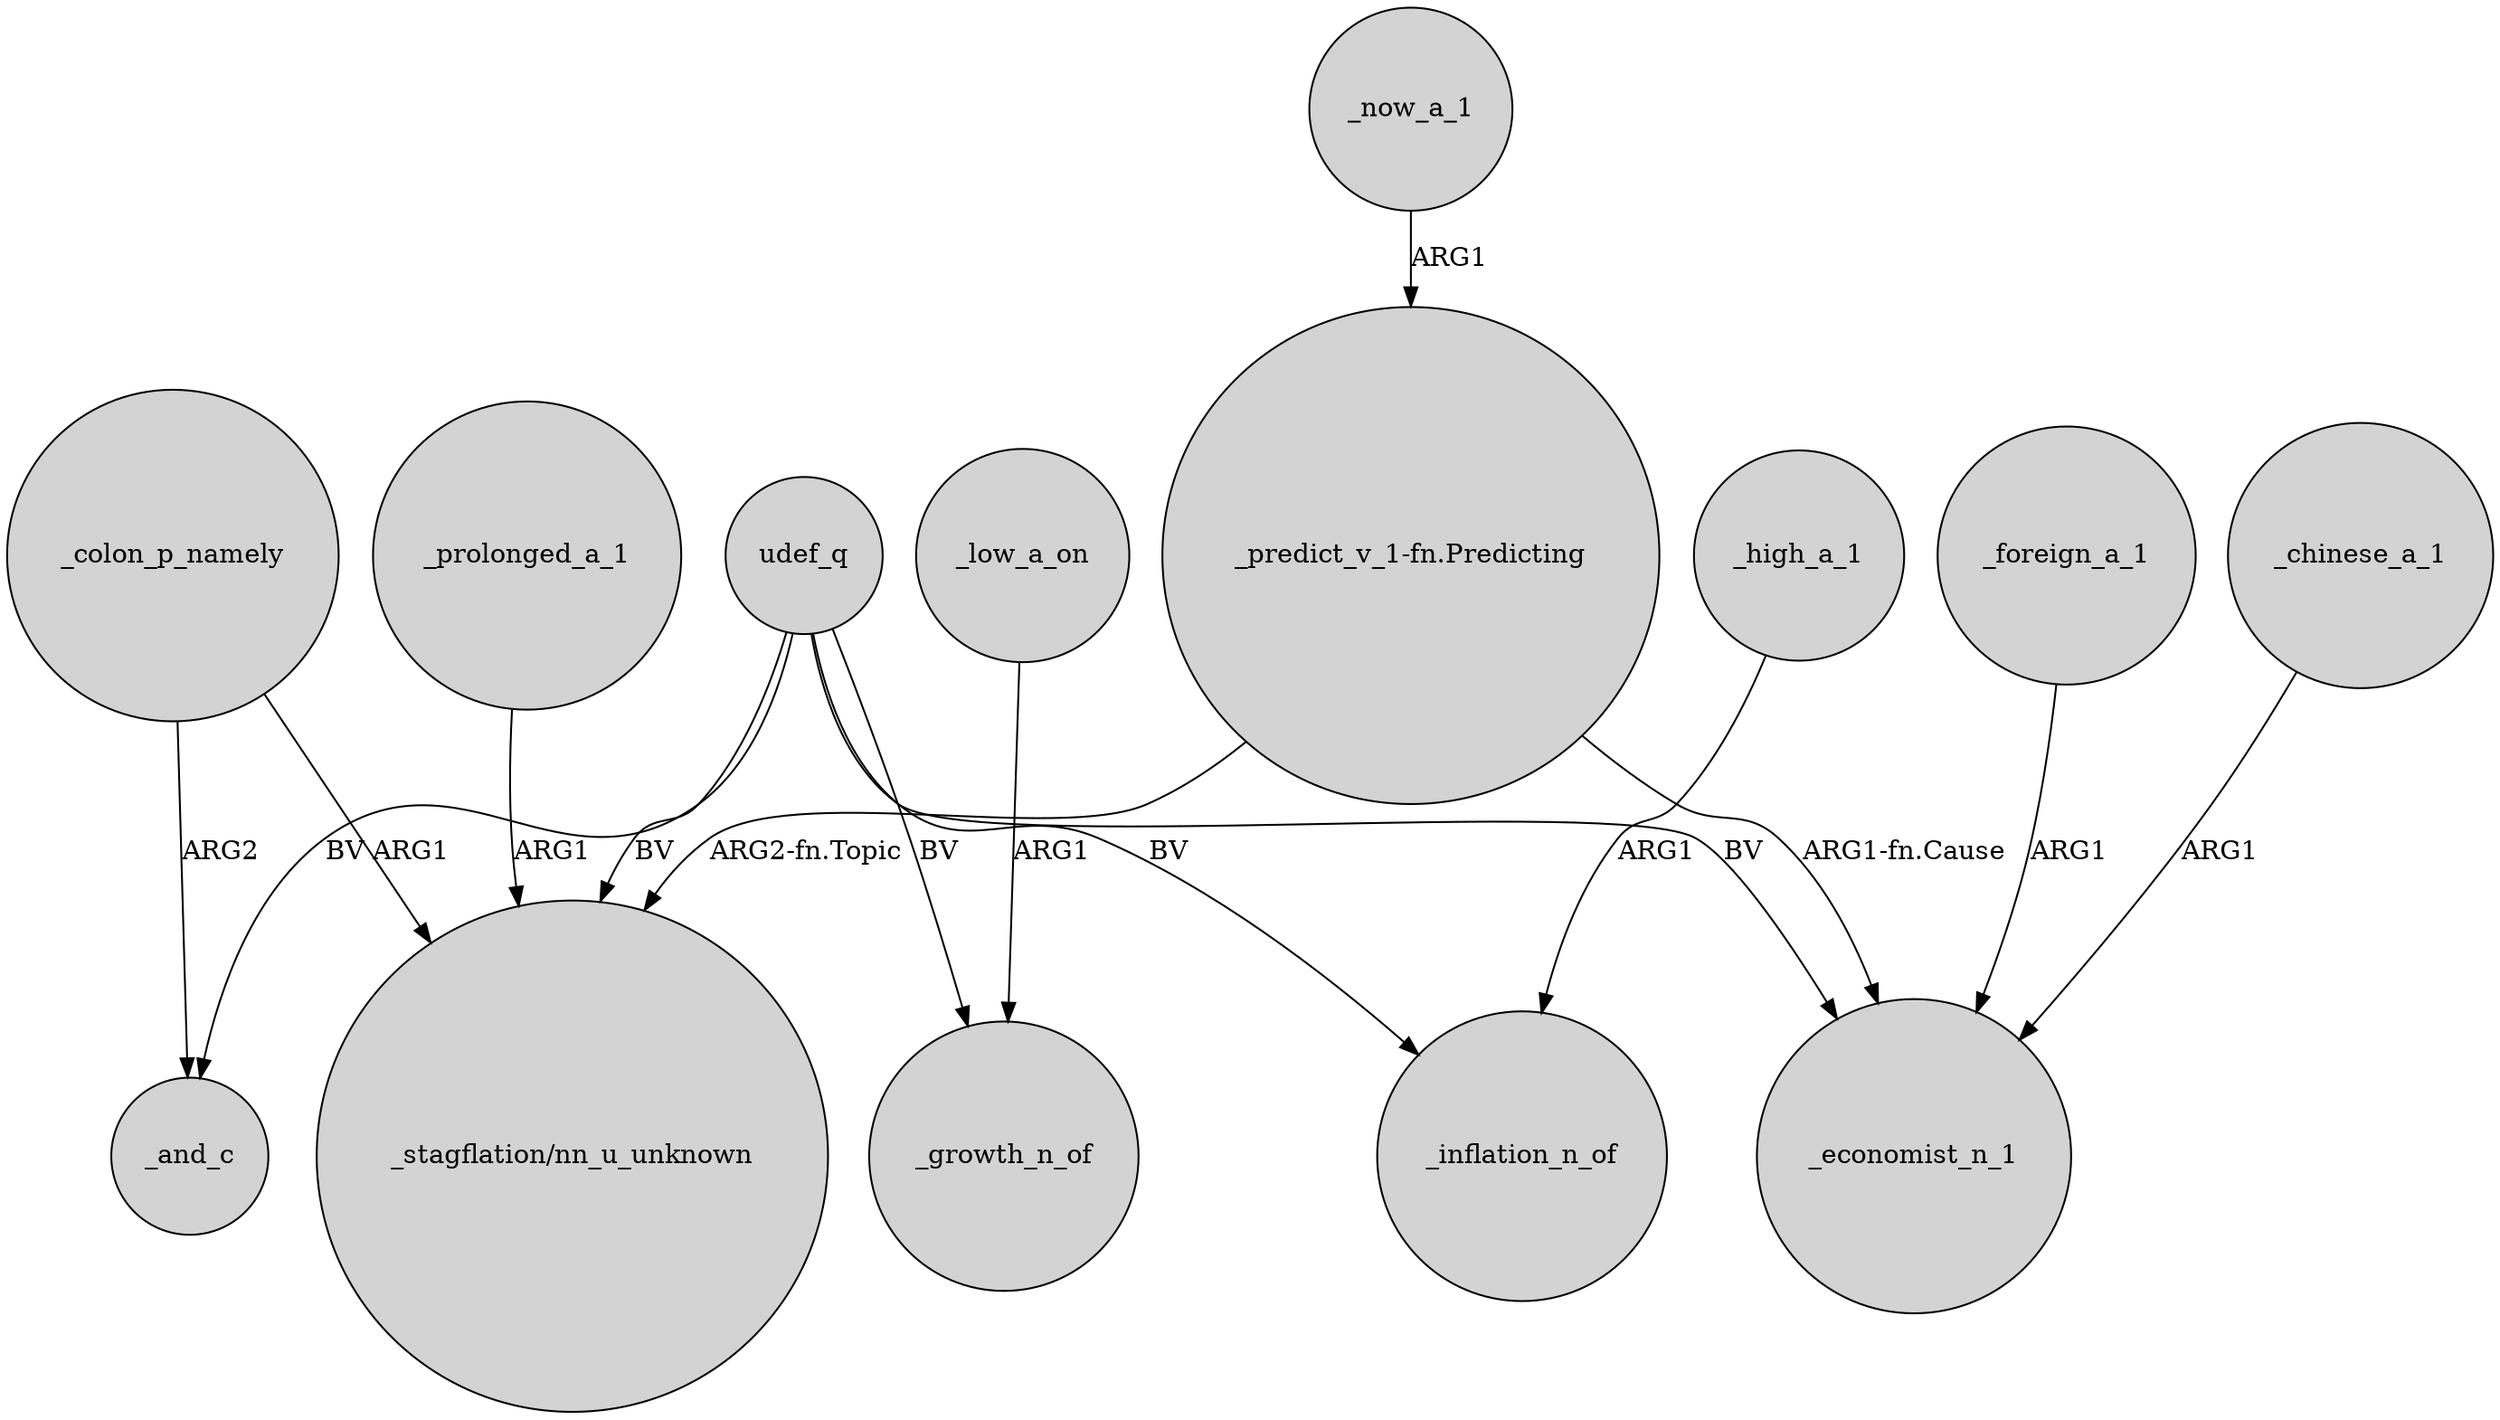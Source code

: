 digraph {
	node [shape=circle style=filled]
	_prolonged_a_1 -> "_stagflation/nn_u_unknown" [label=ARG1]
	_colon_p_namely -> "_stagflation/nn_u_unknown" [label=ARG1]
	udef_q -> _inflation_n_of [label=BV]
	"_predict_v_1-fn.Predicting" -> "_stagflation/nn_u_unknown" [label="ARG2-fn.Topic"]
	_foreign_a_1 -> _economist_n_1 [label=ARG1]
	udef_q -> _economist_n_1 [label=BV]
	"_predict_v_1-fn.Predicting" -> _economist_n_1 [label="ARG1-fn.Cause"]
	_low_a_on -> _growth_n_of [label=ARG1]
	_chinese_a_1 -> _economist_n_1 [label=ARG1]
	_high_a_1 -> _inflation_n_of [label=ARG1]
	udef_q -> _and_c [label=BV]
	udef_q -> _growth_n_of [label=BV]
	udef_q -> "_stagflation/nn_u_unknown" [label=BV]
	_colon_p_namely -> _and_c [label=ARG2]
	_now_a_1 -> "_predict_v_1-fn.Predicting" [label=ARG1]
}
